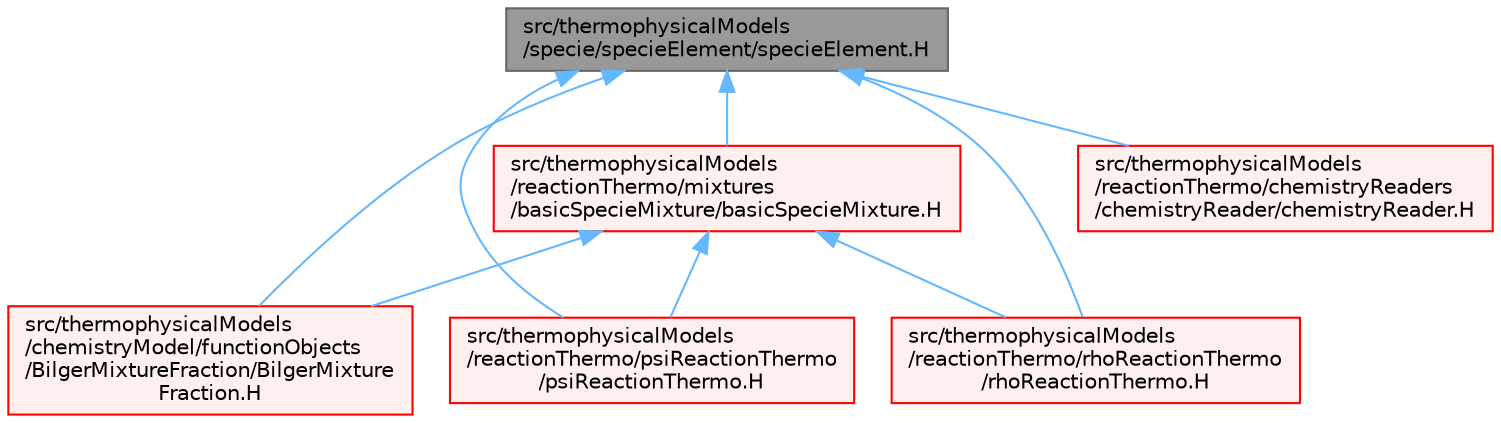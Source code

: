 digraph "src/thermophysicalModels/specie/specieElement/specieElement.H"
{
 // LATEX_PDF_SIZE
  bgcolor="transparent";
  edge [fontname=Helvetica,fontsize=10,labelfontname=Helvetica,labelfontsize=10];
  node [fontname=Helvetica,fontsize=10,shape=box,height=0.2,width=0.4];
  Node1 [id="Node000001",label="src/thermophysicalModels\l/specie/specieElement/specieElement.H",height=0.2,width=0.4,color="gray40", fillcolor="grey60", style="filled", fontcolor="black",tooltip=" "];
  Node1 -> Node2 [id="edge1_Node000001_Node000002",dir="back",color="steelblue1",style="solid",tooltip=" "];
  Node2 [id="Node000002",label="src/thermophysicalModels\l/chemistryModel/functionObjects\l/BilgerMixtureFraction/BilgerMixture\lFraction.H",height=0.2,width=0.4,color="red", fillcolor="#FFF0F0", style="filled",URL="$BilgerMixtureFraction_8H.html",tooltip=" "];
  Node1 -> Node4 [id="edge2_Node000001_Node000004",dir="back",color="steelblue1",style="solid",tooltip=" "];
  Node4 [id="Node000004",label="src/thermophysicalModels\l/reactionThermo/chemistryReaders\l/chemistryReader/chemistryReader.H",height=0.2,width=0.4,color="red", fillcolor="#FFF0F0", style="filled",URL="$chemistryReader_8H.html",tooltip=" "];
  Node1 -> Node43 [id="edge3_Node000001_Node000043",dir="back",color="steelblue1",style="solid",tooltip=" "];
  Node43 [id="Node000043",label="src/thermophysicalModels\l/reactionThermo/mixtures\l/basicSpecieMixture/basicSpecieMixture.H",height=0.2,width=0.4,color="red", fillcolor="#FFF0F0", style="filled",URL="$basicSpecieMixture_8H.html",tooltip=" "];
  Node43 -> Node2 [id="edge4_Node000043_Node000002",dir="back",color="steelblue1",style="solid",tooltip=" "];
  Node43 -> Node136 [id="edge5_Node000043_Node000136",dir="back",color="steelblue1",style="solid",tooltip=" "];
  Node136 [id="Node000136",label="src/thermophysicalModels\l/reactionThermo/psiReactionThermo\l/psiReactionThermo.H",height=0.2,width=0.4,color="red", fillcolor="#FFF0F0", style="filled",URL="$psiReactionThermo_8H.html",tooltip=" "];
  Node43 -> Node187 [id="edge6_Node000043_Node000187",dir="back",color="steelblue1",style="solid",tooltip=" "];
  Node187 [id="Node000187",label="src/thermophysicalModels\l/reactionThermo/rhoReactionThermo\l/rhoReactionThermo.H",height=0.2,width=0.4,color="red", fillcolor="#FFF0F0", style="filled",URL="$rhoReactionThermo_8H.html",tooltip=" "];
  Node1 -> Node136 [id="edge7_Node000001_Node000136",dir="back",color="steelblue1",style="solid",tooltip=" "];
  Node1 -> Node187 [id="edge8_Node000001_Node000187",dir="back",color="steelblue1",style="solid",tooltip=" "];
}
